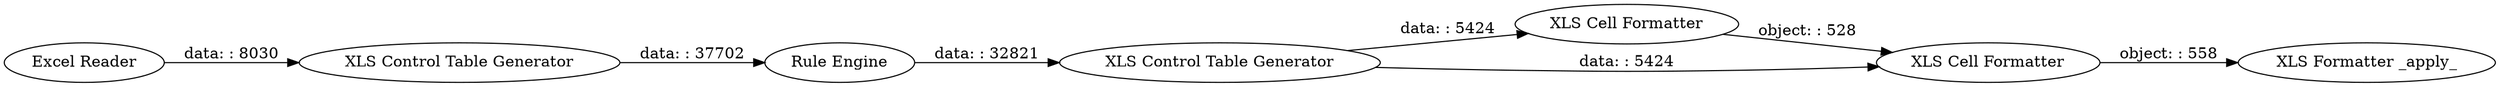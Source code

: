 digraph {
	"-4479773067260969832_4" [label="XLS Control Table Generator"]
	"-4479773067260969832_2" [label="XLS Control Table Generator"]
	"-4479773067260969832_7" [label="Excel Reader"]
	"-4479773067260969832_6" [label="XLS Formatter _apply_"]
	"-4479773067260969832_5" [label="XLS Cell Formatter"]
	"-4479773067260969832_3" [label="Rule Engine"]
	"-4479773067260969832_8" [label="XLS Cell Formatter"]
	"-4479773067260969832_4" -> "-4479773067260969832_5" [label="data: : 5424"]
	"-4479773067260969832_4" -> "-4479773067260969832_8" [label="data: : 5424"]
	"-4479773067260969832_3" -> "-4479773067260969832_4" [label="data: : 32821"]
	"-4479773067260969832_8" -> "-4479773067260969832_6" [label="object: : 558"]
	"-4479773067260969832_5" -> "-4479773067260969832_8" [label="object: : 528"]
	"-4479773067260969832_7" -> "-4479773067260969832_2" [label="data: : 8030"]
	"-4479773067260969832_2" -> "-4479773067260969832_3" [label="data: : 37702"]
	rankdir=LR
}
